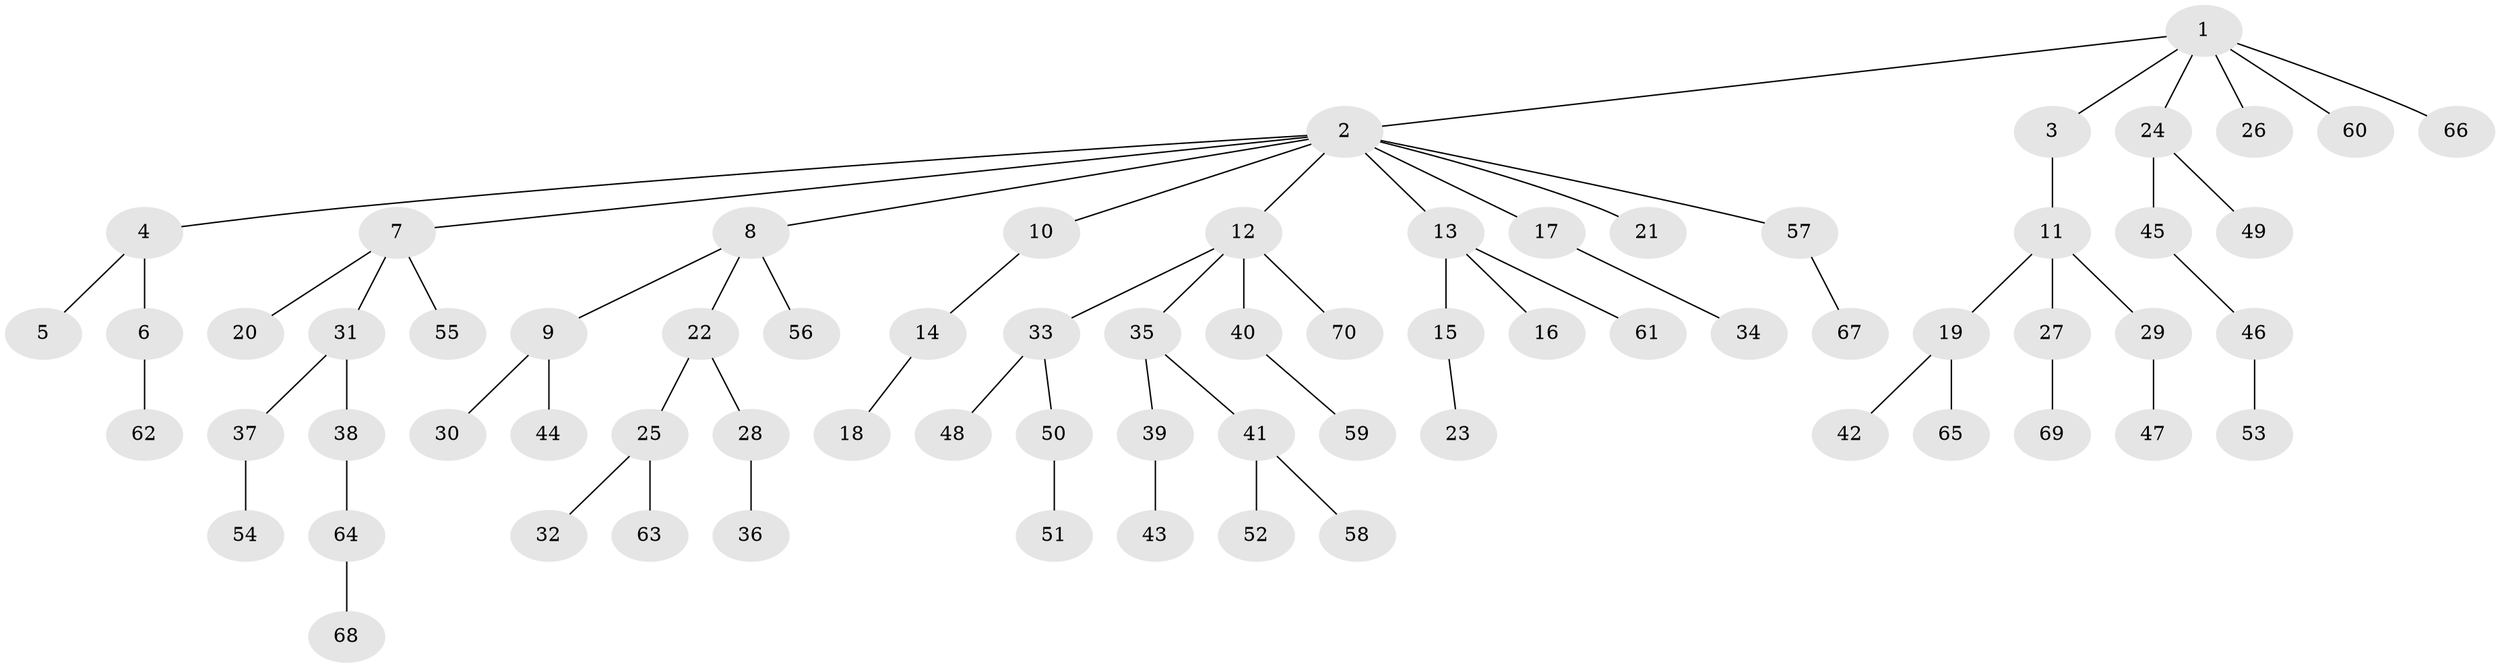 // coarse degree distribution, {14: 0.03571428571428571, 2: 0.17857142857142858, 1: 0.6785714285714286, 4: 0.07142857142857142, 3: 0.03571428571428571}
// Generated by graph-tools (version 1.1) at 2025/19/03/04/25 18:19:14]
// undirected, 70 vertices, 69 edges
graph export_dot {
graph [start="1"]
  node [color=gray90,style=filled];
  1;
  2;
  3;
  4;
  5;
  6;
  7;
  8;
  9;
  10;
  11;
  12;
  13;
  14;
  15;
  16;
  17;
  18;
  19;
  20;
  21;
  22;
  23;
  24;
  25;
  26;
  27;
  28;
  29;
  30;
  31;
  32;
  33;
  34;
  35;
  36;
  37;
  38;
  39;
  40;
  41;
  42;
  43;
  44;
  45;
  46;
  47;
  48;
  49;
  50;
  51;
  52;
  53;
  54;
  55;
  56;
  57;
  58;
  59;
  60;
  61;
  62;
  63;
  64;
  65;
  66;
  67;
  68;
  69;
  70;
  1 -- 2;
  1 -- 3;
  1 -- 24;
  1 -- 26;
  1 -- 60;
  1 -- 66;
  2 -- 4;
  2 -- 7;
  2 -- 8;
  2 -- 10;
  2 -- 12;
  2 -- 13;
  2 -- 17;
  2 -- 21;
  2 -- 57;
  3 -- 11;
  4 -- 5;
  4 -- 6;
  6 -- 62;
  7 -- 20;
  7 -- 31;
  7 -- 55;
  8 -- 9;
  8 -- 22;
  8 -- 56;
  9 -- 30;
  9 -- 44;
  10 -- 14;
  11 -- 19;
  11 -- 27;
  11 -- 29;
  12 -- 33;
  12 -- 35;
  12 -- 40;
  12 -- 70;
  13 -- 15;
  13 -- 16;
  13 -- 61;
  14 -- 18;
  15 -- 23;
  17 -- 34;
  19 -- 42;
  19 -- 65;
  22 -- 25;
  22 -- 28;
  24 -- 45;
  24 -- 49;
  25 -- 32;
  25 -- 63;
  27 -- 69;
  28 -- 36;
  29 -- 47;
  31 -- 37;
  31 -- 38;
  33 -- 48;
  33 -- 50;
  35 -- 39;
  35 -- 41;
  37 -- 54;
  38 -- 64;
  39 -- 43;
  40 -- 59;
  41 -- 52;
  41 -- 58;
  45 -- 46;
  46 -- 53;
  50 -- 51;
  57 -- 67;
  64 -- 68;
}
